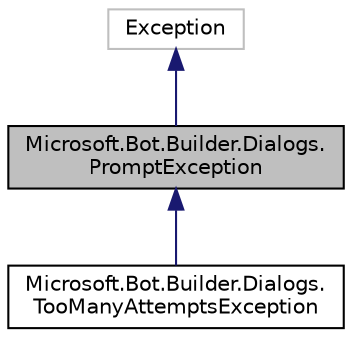 digraph "Microsoft.Bot.Builder.Dialogs.PromptException"
{
  edge [fontname="Helvetica",fontsize="10",labelfontname="Helvetica",labelfontsize="10"];
  node [fontname="Helvetica",fontsize="10",shape=record];
  Node1 [label="Microsoft.Bot.Builder.Dialogs.\lPromptException",height=0.2,width=0.4,color="black", fillcolor="grey75", style="filled", fontcolor="black"];
  Node2 -> Node1 [dir="back",color="midnightblue",fontsize="10",style="solid",fontname="Helvetica"];
  Node2 [label="Exception",height=0.2,width=0.4,color="grey75", fillcolor="white", style="filled"];
  Node1 -> Node3 [dir="back",color="midnightblue",fontsize="10",style="solid",fontname="Helvetica"];
  Node3 [label="Microsoft.Bot.Builder.Dialogs.\lTooManyAttemptsException",height=0.2,width=0.4,color="black", fillcolor="white", style="filled",URL="$d7/df8/class_microsoft_1_1_bot_1_1_builder_1_1_dialogs_1_1_too_many_attempts_exception.html",tooltip="The exception representing too many attempts by the user to answer the question asked by the prompt..."];
}
